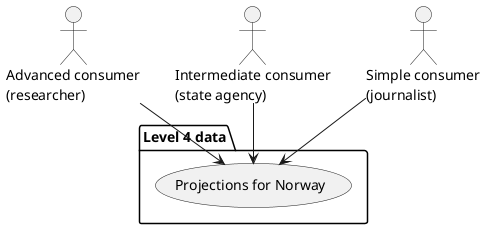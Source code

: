 @startuml

package "Level 4 data" as L4 {
  (Projections for Norway) as (CD4)
}

actor "Advanced consumer\n(researcher)" as AC
actor "Intermediate consumer\n(state agency)" as IC
actor "Simple consumer\n(journalist)" as SC

AC --> (CD4)
IC --> (CD4)
SC --> (CD4)

@enduml
